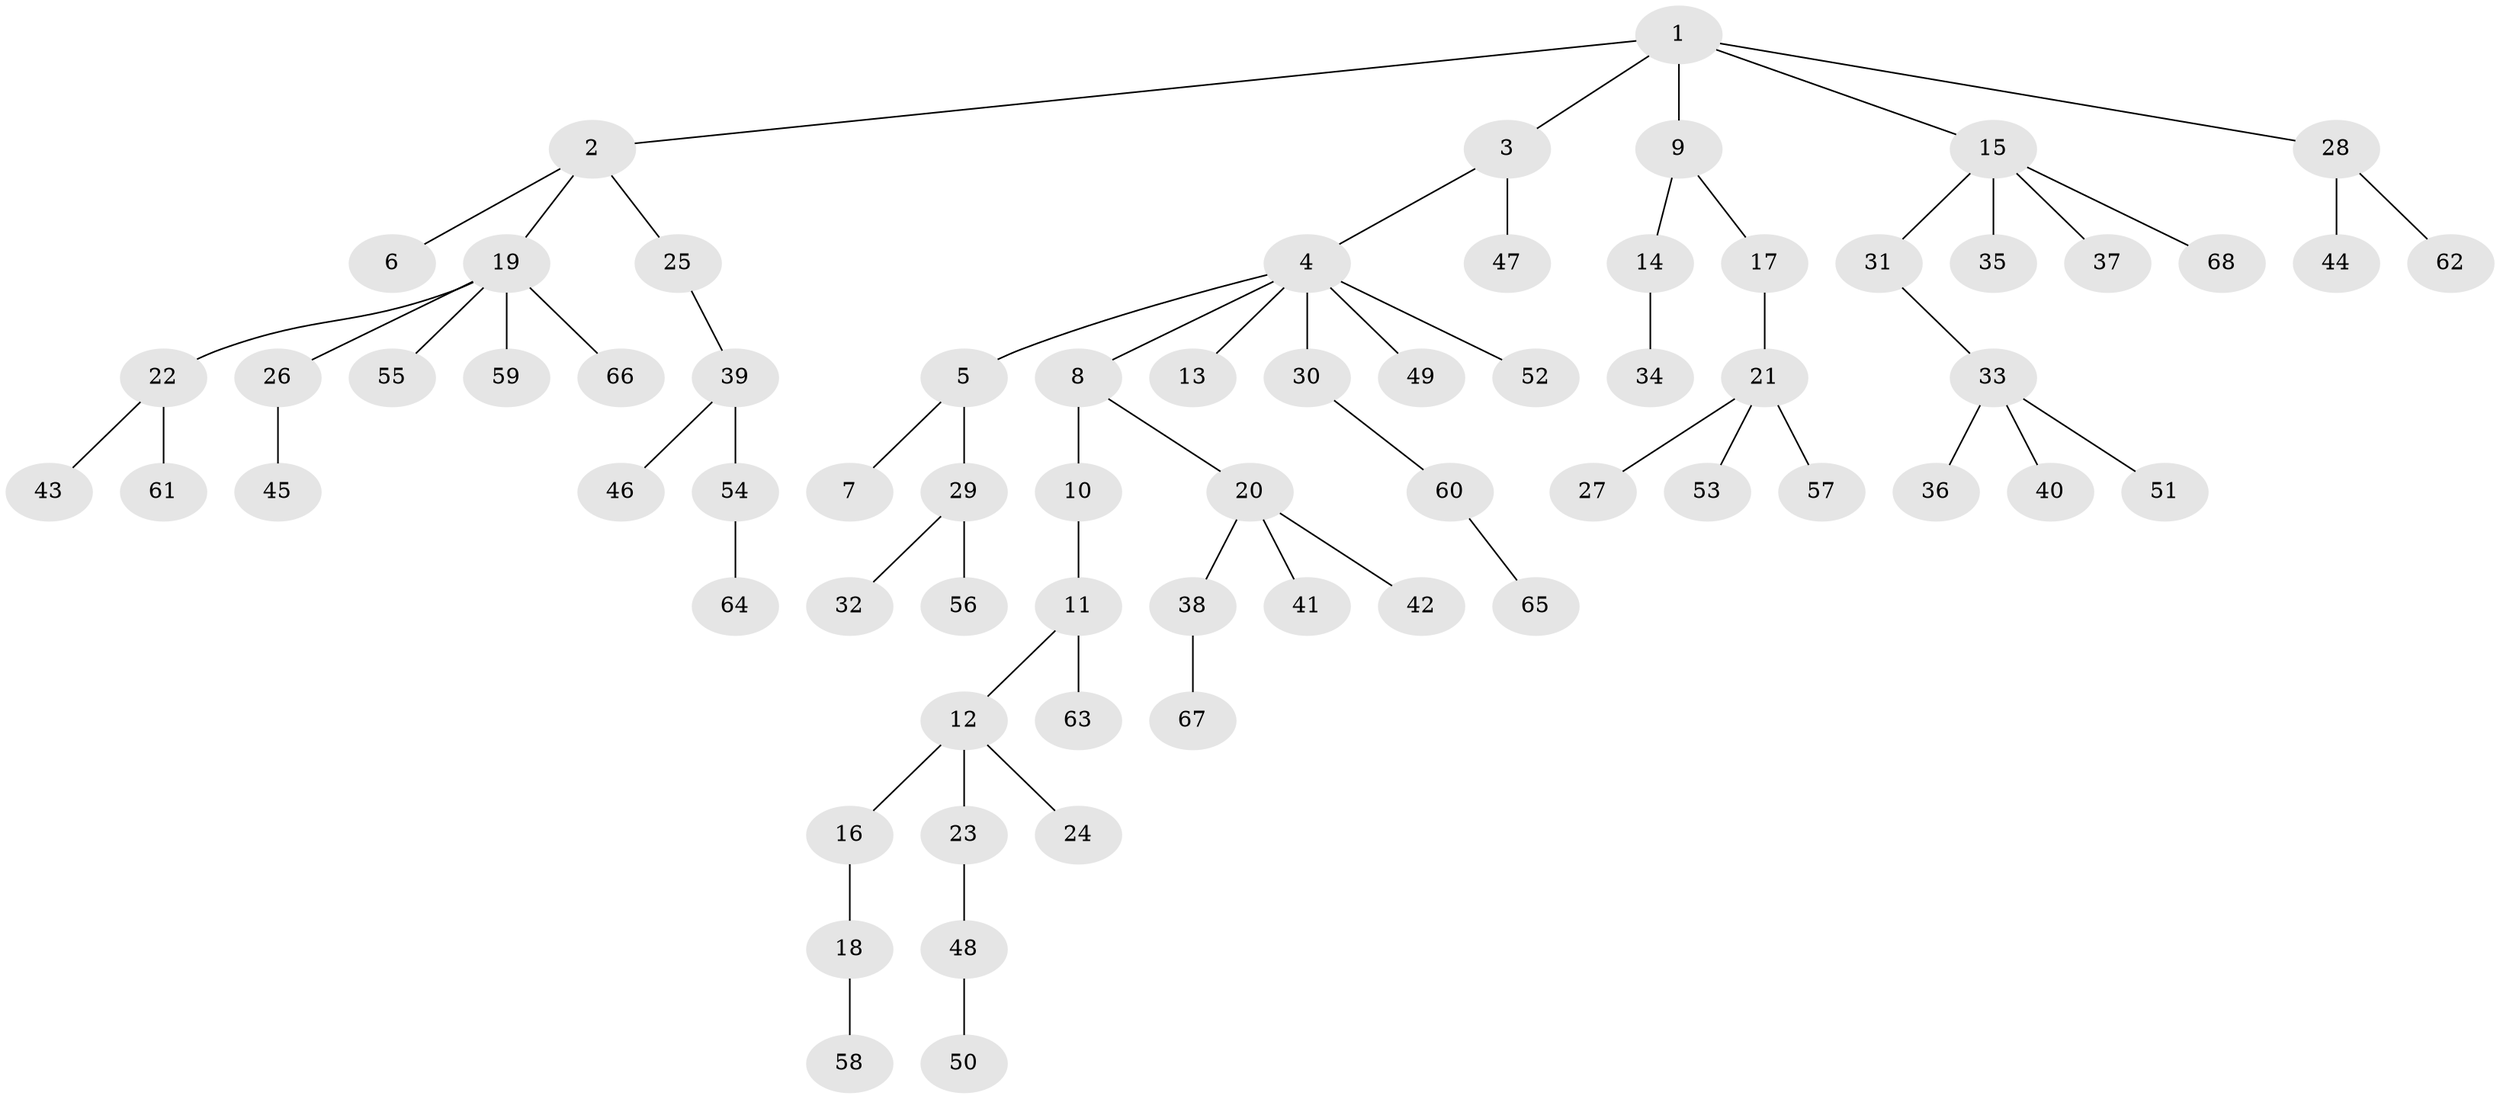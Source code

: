 // Generated by graph-tools (version 1.1) at 2025/11/02/27/25 16:11:27]
// undirected, 68 vertices, 67 edges
graph export_dot {
graph [start="1"]
  node [color=gray90,style=filled];
  1;
  2;
  3;
  4;
  5;
  6;
  7;
  8;
  9;
  10;
  11;
  12;
  13;
  14;
  15;
  16;
  17;
  18;
  19;
  20;
  21;
  22;
  23;
  24;
  25;
  26;
  27;
  28;
  29;
  30;
  31;
  32;
  33;
  34;
  35;
  36;
  37;
  38;
  39;
  40;
  41;
  42;
  43;
  44;
  45;
  46;
  47;
  48;
  49;
  50;
  51;
  52;
  53;
  54;
  55;
  56;
  57;
  58;
  59;
  60;
  61;
  62;
  63;
  64;
  65;
  66;
  67;
  68;
  1 -- 2;
  1 -- 3;
  1 -- 9;
  1 -- 15;
  1 -- 28;
  2 -- 6;
  2 -- 19;
  2 -- 25;
  3 -- 4;
  3 -- 47;
  4 -- 5;
  4 -- 8;
  4 -- 13;
  4 -- 30;
  4 -- 49;
  4 -- 52;
  5 -- 7;
  5 -- 29;
  8 -- 10;
  8 -- 20;
  9 -- 14;
  9 -- 17;
  10 -- 11;
  11 -- 12;
  11 -- 63;
  12 -- 16;
  12 -- 23;
  12 -- 24;
  14 -- 34;
  15 -- 31;
  15 -- 35;
  15 -- 37;
  15 -- 68;
  16 -- 18;
  17 -- 21;
  18 -- 58;
  19 -- 22;
  19 -- 26;
  19 -- 55;
  19 -- 59;
  19 -- 66;
  20 -- 38;
  20 -- 41;
  20 -- 42;
  21 -- 27;
  21 -- 53;
  21 -- 57;
  22 -- 43;
  22 -- 61;
  23 -- 48;
  25 -- 39;
  26 -- 45;
  28 -- 44;
  28 -- 62;
  29 -- 32;
  29 -- 56;
  30 -- 60;
  31 -- 33;
  33 -- 36;
  33 -- 40;
  33 -- 51;
  38 -- 67;
  39 -- 46;
  39 -- 54;
  48 -- 50;
  54 -- 64;
  60 -- 65;
}
